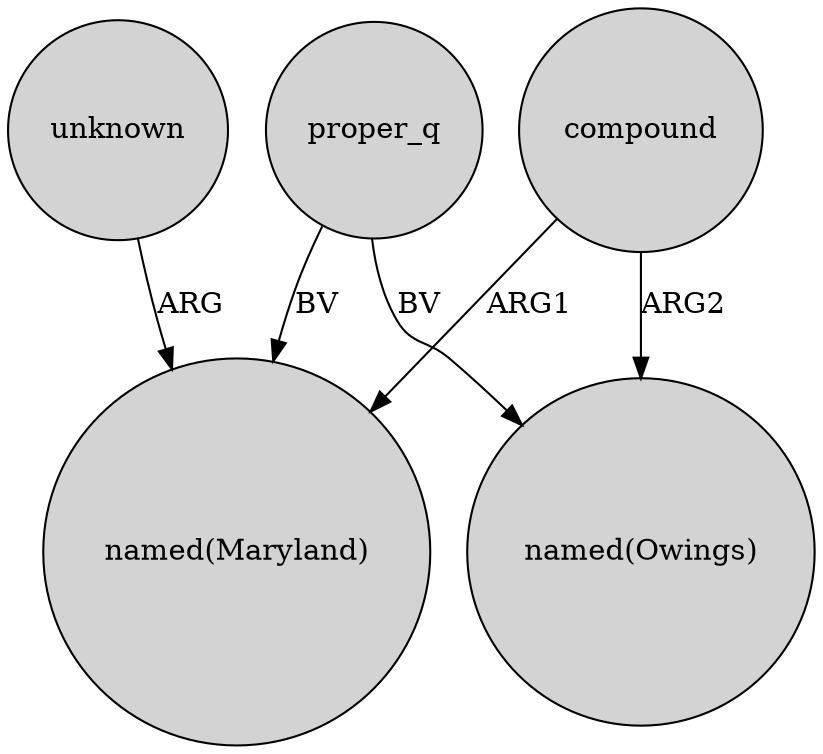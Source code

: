 digraph {
	node [shape=circle style=filled]
	unknown -> "named(Maryland)" [label=ARG]
	compound -> "named(Maryland)" [label=ARG1]
	proper_q -> "named(Owings)" [label=BV]
	proper_q -> "named(Maryland)" [label=BV]
	compound -> "named(Owings)" [label=ARG2]
}
